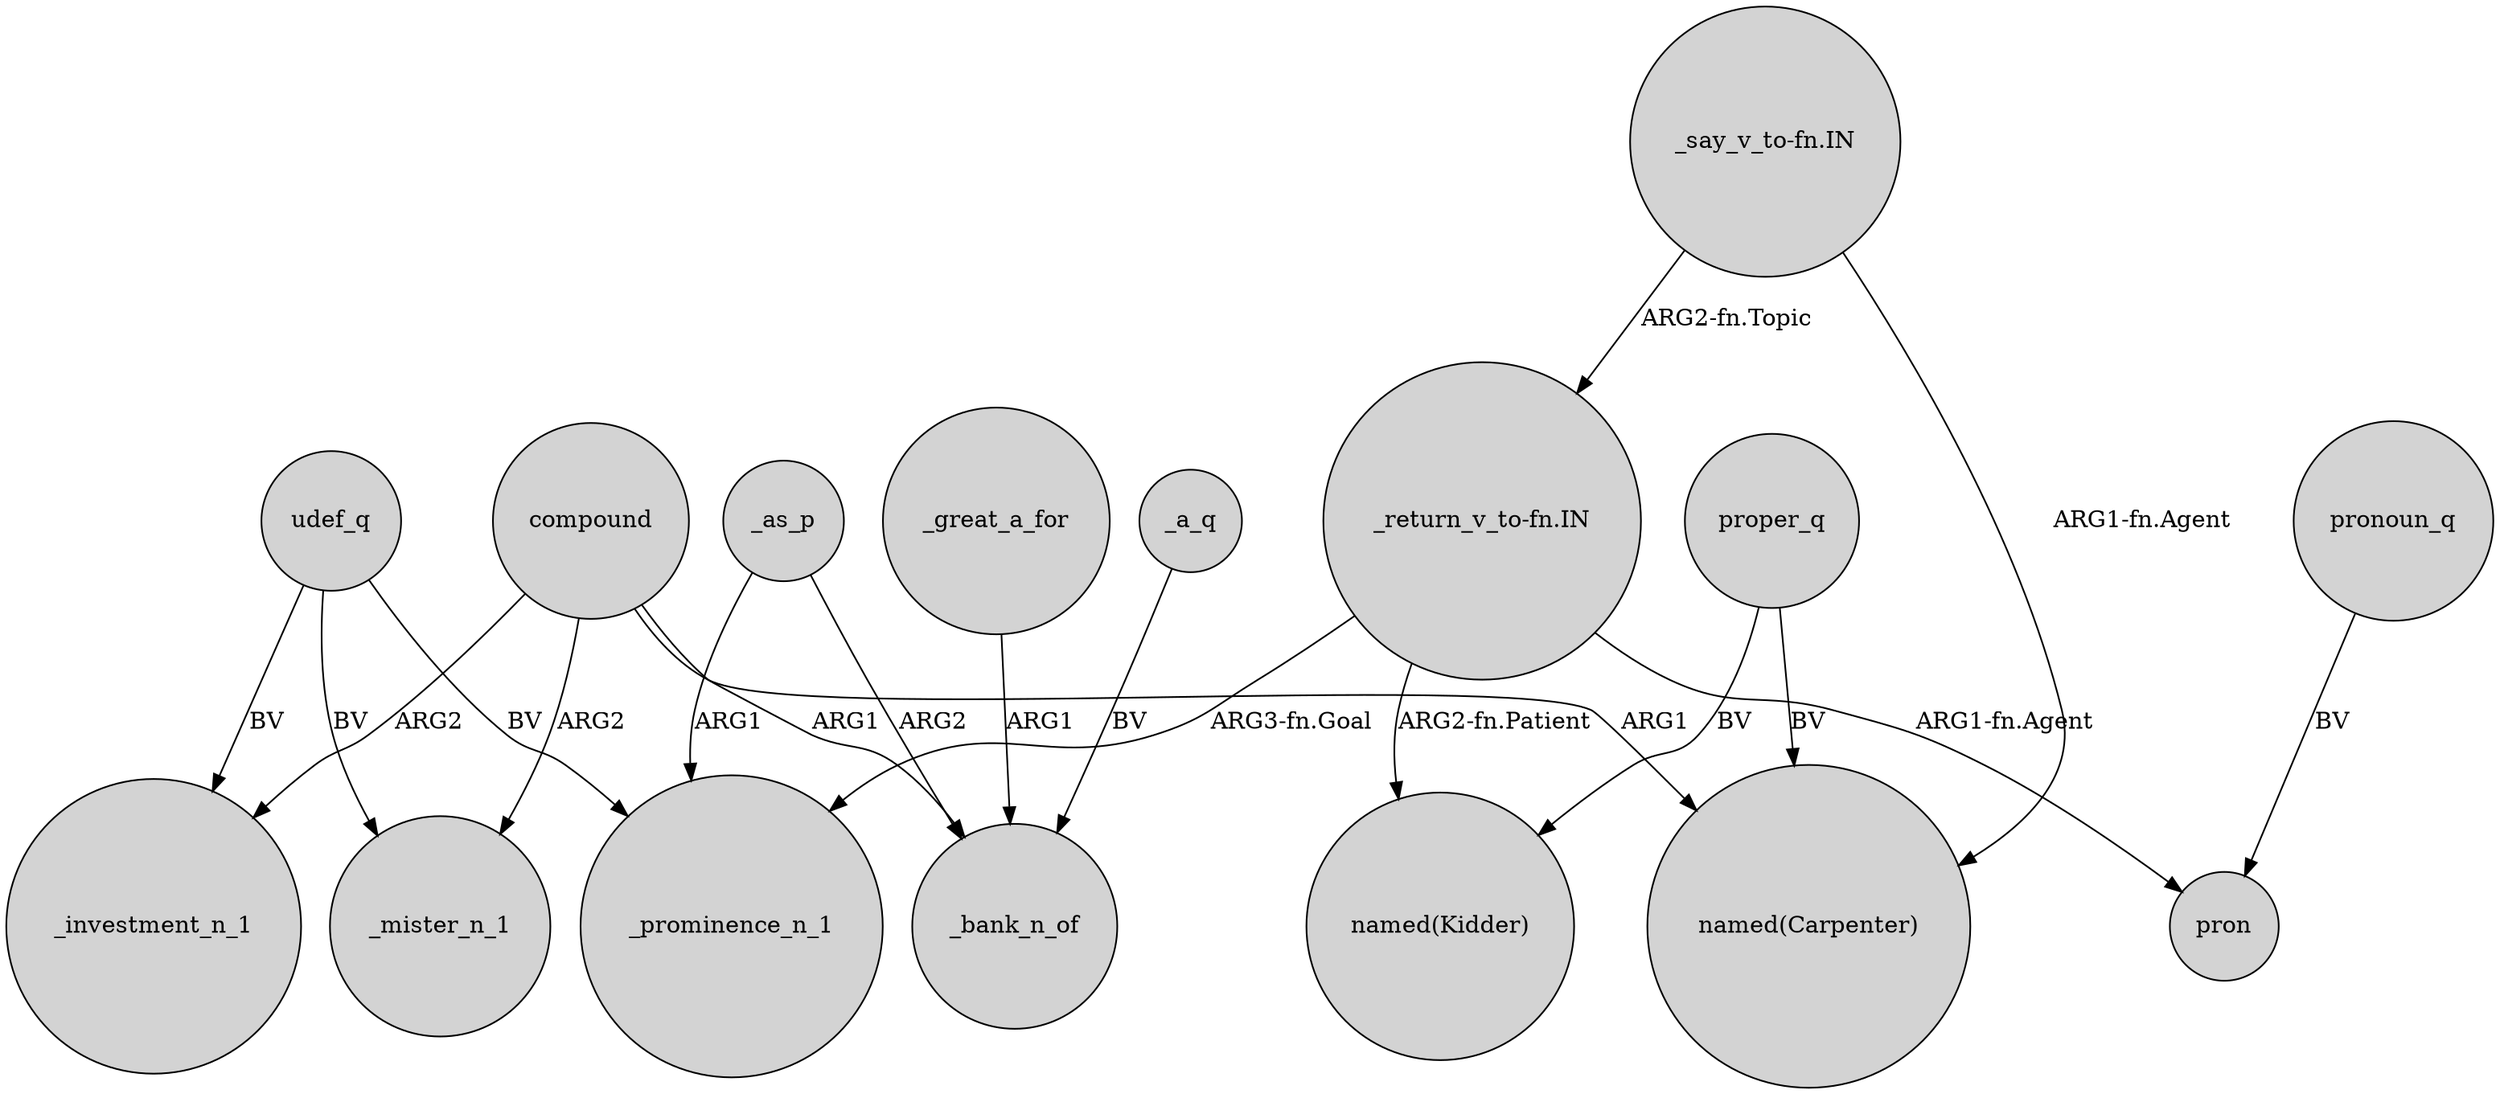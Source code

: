 digraph {
	node [shape=circle style=filled]
	"_return_v_to-fn.IN" -> _prominence_n_1 [label="ARG3-fn.Goal"]
	compound -> _mister_n_1 [label=ARG2]
	"_say_v_to-fn.IN" -> "named(Carpenter)" [label="ARG1-fn.Agent"]
	compound -> _bank_n_of [label=ARG1]
	"_return_v_to-fn.IN" -> "named(Kidder)" [label="ARG2-fn.Patient"]
	udef_q -> _mister_n_1 [label=BV]
	compound -> _investment_n_1 [label=ARG2]
	_as_p -> _bank_n_of [label=ARG2]
	pronoun_q -> pron [label=BV]
	_as_p -> _prominence_n_1 [label=ARG1]
	compound -> "named(Carpenter)" [label=ARG1]
	proper_q -> "named(Kidder)" [label=BV]
	udef_q -> _investment_n_1 [label=BV]
	udef_q -> _prominence_n_1 [label=BV]
	proper_q -> "named(Carpenter)" [label=BV]
	_great_a_for -> _bank_n_of [label=ARG1]
	"_return_v_to-fn.IN" -> pron [label="ARG1-fn.Agent"]
	_a_q -> _bank_n_of [label=BV]
	"_say_v_to-fn.IN" -> "_return_v_to-fn.IN" [label="ARG2-fn.Topic"]
}
